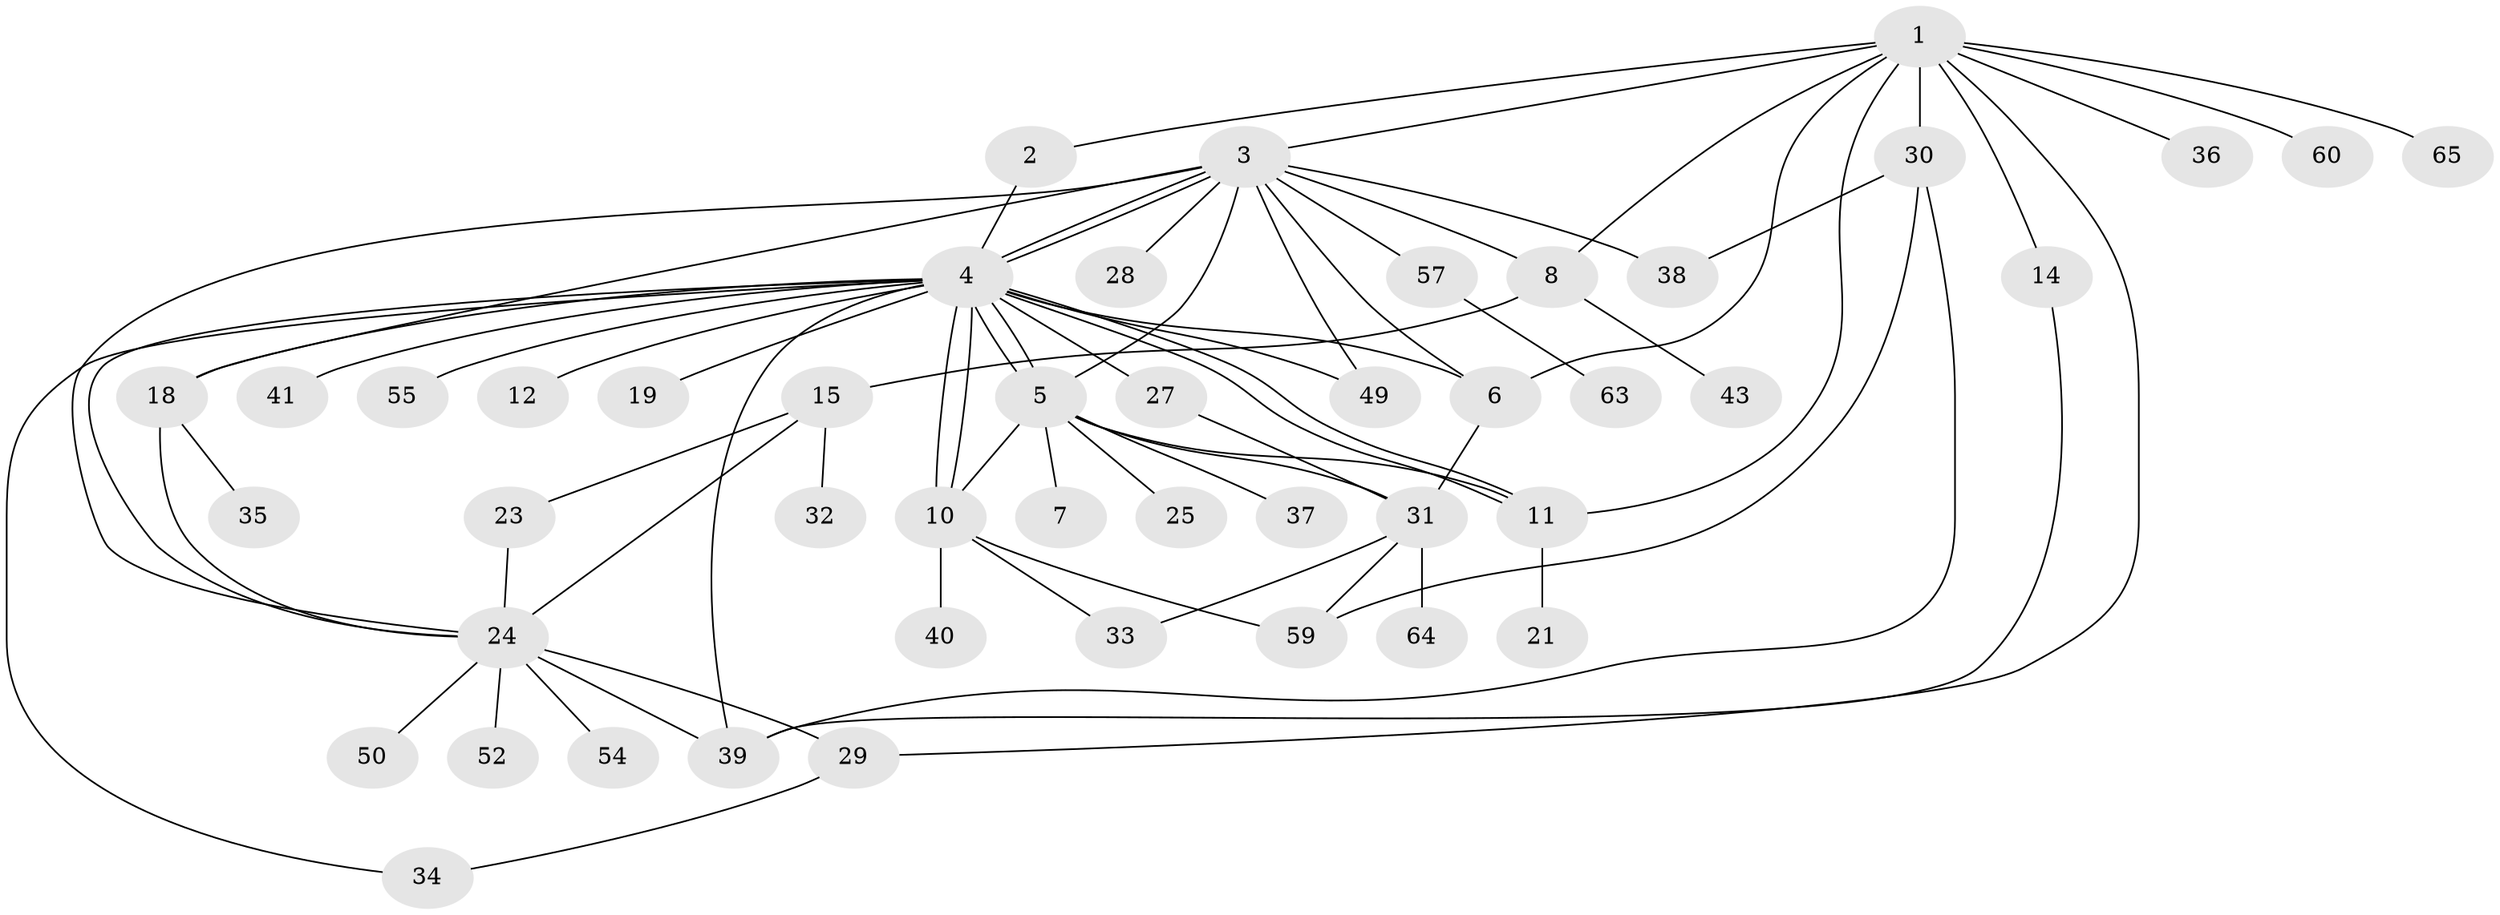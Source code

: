 // original degree distribution, {8: 0.015151515151515152, 2: 0.22727272727272727, 13: 0.015151515151515152, 21: 0.015151515151515152, 9: 0.030303030303030304, 4: 0.045454545454545456, 1: 0.42424242424242425, 5: 0.045454545454545456, 7: 0.015151515151515152, 3: 0.15151515151515152, 6: 0.015151515151515152}
// Generated by graph-tools (version 1.1) at 2025/41/03/06/25 10:41:46]
// undirected, 46 vertices, 74 edges
graph export_dot {
graph [start="1"]
  node [color=gray90,style=filled];
  1 [super="+9"];
  2;
  3 [super="+53"];
  4 [super="+13"];
  5 [super="+51"];
  6;
  7;
  8 [super="+17"];
  10 [super="+22"];
  11 [super="+20"];
  12;
  14;
  15 [super="+16"];
  18 [super="+26"];
  19;
  21;
  23;
  24 [super="+62"];
  25;
  27 [super="+56"];
  28 [super="+61"];
  29;
  30 [super="+46"];
  31 [super="+47"];
  32;
  33 [super="+44"];
  34;
  35;
  36;
  37;
  38 [super="+45"];
  39 [super="+48"];
  40;
  41 [super="+42"];
  43;
  49;
  50;
  52;
  54;
  55;
  57 [super="+58"];
  59 [super="+66"];
  60;
  63;
  64;
  65;
  1 -- 2;
  1 -- 3;
  1 -- 6;
  1 -- 14;
  1 -- 36;
  1 -- 65;
  1 -- 8;
  1 -- 60;
  1 -- 29;
  1 -- 30;
  1 -- 11;
  2 -- 4;
  3 -- 4;
  3 -- 4;
  3 -- 5;
  3 -- 6;
  3 -- 8;
  3 -- 24;
  3 -- 28;
  3 -- 38;
  3 -- 49;
  3 -- 57;
  3 -- 18;
  4 -- 5;
  4 -- 5;
  4 -- 6;
  4 -- 10;
  4 -- 10;
  4 -- 11;
  4 -- 11;
  4 -- 12;
  4 -- 18;
  4 -- 19;
  4 -- 24;
  4 -- 27;
  4 -- 34;
  4 -- 39;
  4 -- 41;
  4 -- 49;
  4 -- 55;
  5 -- 7;
  5 -- 10;
  5 -- 25;
  5 -- 37;
  5 -- 11;
  5 -- 31;
  6 -- 31;
  8 -- 15;
  8 -- 43;
  10 -- 33;
  10 -- 40;
  10 -- 59;
  11 -- 21;
  14 -- 39;
  15 -- 23;
  15 -- 32;
  15 -- 24;
  18 -- 35;
  18 -- 24;
  23 -- 24;
  24 -- 29;
  24 -- 39;
  24 -- 50;
  24 -- 52;
  24 -- 54;
  27 -- 31;
  29 -- 34;
  30 -- 39;
  30 -- 38;
  30 -- 59;
  31 -- 33;
  31 -- 59;
  31 -- 64;
  57 -- 63;
}
